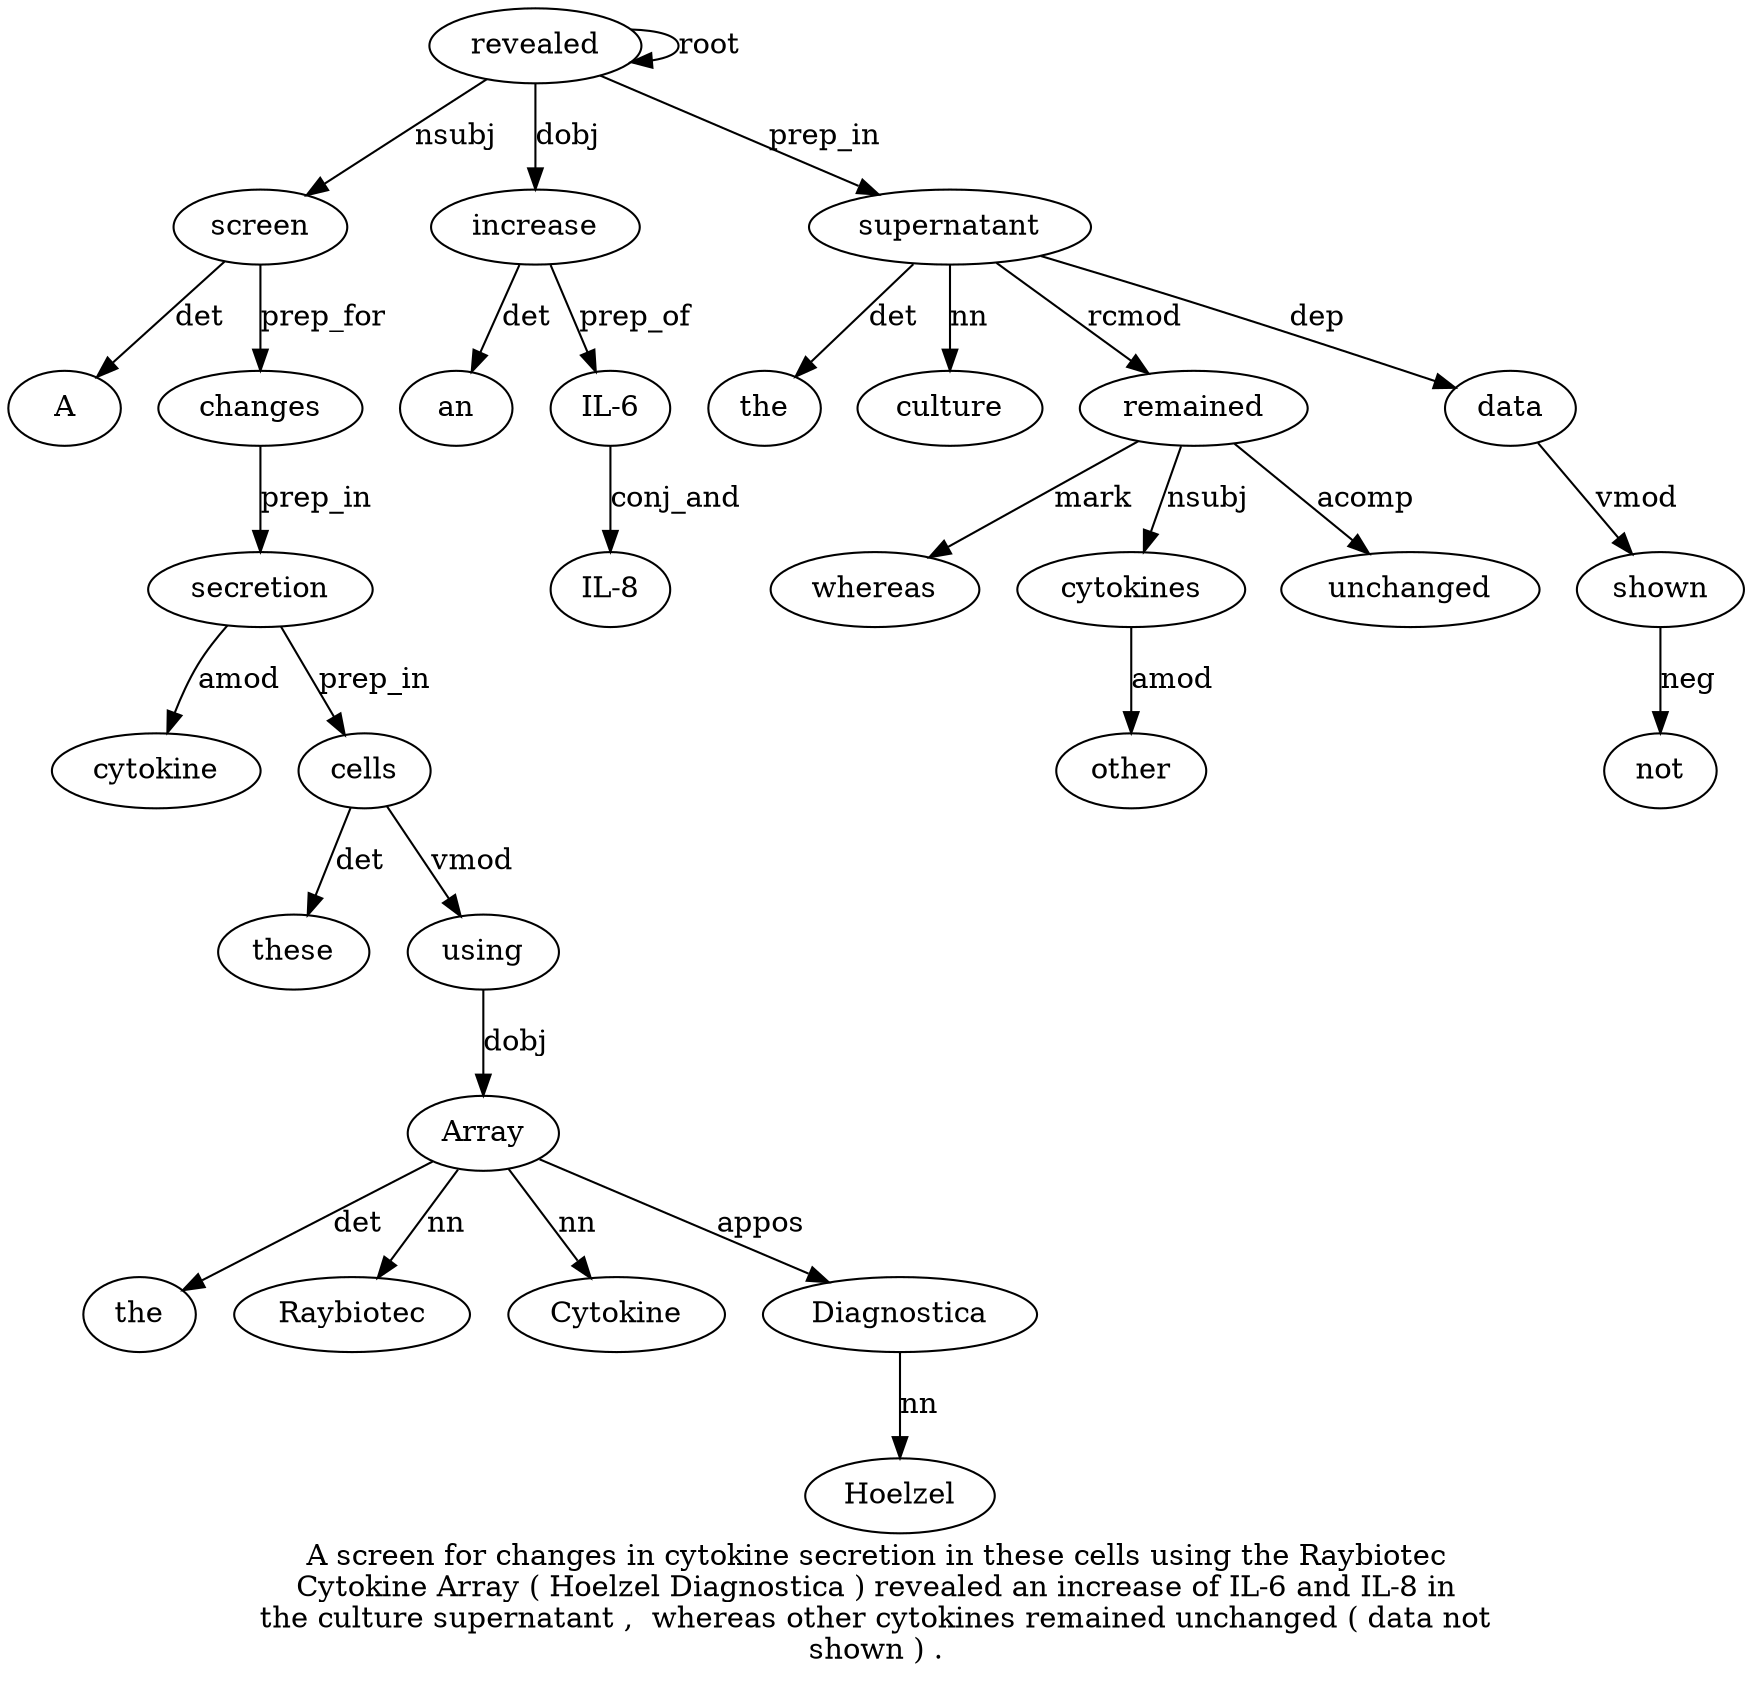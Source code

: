 digraph "A screen for changes in cytokine secretion in these cells using the Raybiotec Cytokine Array ( Hoelzel Diagnostica ) revealed an increase of IL-6 and IL-8 in the culture supernatant ,  whereas other cytokines remained unchanged ( data not shown ) ." {
label="A screen for changes in cytokine secretion in these cells using the Raybiotec
Cytokine Array ( Hoelzel Diagnostica ) revealed an increase of IL-6 and IL-8 in
the culture supernatant ,  whereas other cytokines remained unchanged ( data not
shown ) .";
screen2 [style=filled, fillcolor=white, label=screen];
A1 [style=filled, fillcolor=white, label=A];
screen2 -> A1  [label=det];
revealed20 [style=filled, fillcolor=white, label=revealed];
revealed20 -> screen2  [label=nsubj];
changes4 [style=filled, fillcolor=white, label=changes];
screen2 -> changes4  [label=prep_for];
secretion7 [style=filled, fillcolor=white, label=secretion];
cytokine6 [style=filled, fillcolor=white, label=cytokine];
secretion7 -> cytokine6  [label=amod];
changes4 -> secretion7  [label=prep_in];
cells10 [style=filled, fillcolor=white, label=cells];
these9 [style=filled, fillcolor=white, label=these];
cells10 -> these9  [label=det];
secretion7 -> cells10  [label=prep_in];
using11 [style=filled, fillcolor=white, label=using];
cells10 -> using11  [label=vmod];
Array15 [style=filled, fillcolor=white, label=Array];
the12 [style=filled, fillcolor=white, label=the];
Array15 -> the12  [label=det];
Raybiotec13 [style=filled, fillcolor=white, label=Raybiotec];
Array15 -> Raybiotec13  [label=nn];
Cytokine14 [style=filled, fillcolor=white, label=Cytokine];
Array15 -> Cytokine14  [label=nn];
using11 -> Array15  [label=dobj];
Diagnostica18 [style=filled, fillcolor=white, label=Diagnostica];
Hoelzel17 [style=filled, fillcolor=white, label=Hoelzel];
Diagnostica18 -> Hoelzel17  [label=nn];
Array15 -> Diagnostica18  [label=appos];
revealed20 -> revealed20  [label=root];
increase22 [style=filled, fillcolor=white, label=increase];
an21 [style=filled, fillcolor=white, label=an];
increase22 -> an21  [label=det];
revealed20 -> increase22  [label=dobj];
"IL-624" [style=filled, fillcolor=white, label="IL-6"];
increase22 -> "IL-624"  [label=prep_of];
"IL-826" [style=filled, fillcolor=white, label="IL-8"];
"IL-624" -> "IL-826"  [label=conj_and];
supernatant30 [style=filled, fillcolor=white, label=supernatant];
the28 [style=filled, fillcolor=white, label=the];
supernatant30 -> the28  [label=det];
culture29 [style=filled, fillcolor=white, label=culture];
supernatant30 -> culture29  [label=nn];
revealed20 -> supernatant30  [label=prep_in];
remained35 [style=filled, fillcolor=white, label=remained];
whereas32 [style=filled, fillcolor=white, label=whereas];
remained35 -> whereas32  [label=mark];
cytokines34 [style=filled, fillcolor=white, label=cytokines];
other33 [style=filled, fillcolor=white, label=other];
cytokines34 -> other33  [label=amod];
remained35 -> cytokines34  [label=nsubj];
supernatant30 -> remained35  [label=rcmod];
unchanged36 [style=filled, fillcolor=white, label=unchanged];
remained35 -> unchanged36  [label=acomp];
data38 [style=filled, fillcolor=white, label=data];
supernatant30 -> data38  [label=dep];
shown40 [style=filled, fillcolor=white, label=shown];
not39 [style=filled, fillcolor=white, label=not];
shown40 -> not39  [label=neg];
data38 -> shown40  [label=vmod];
}
